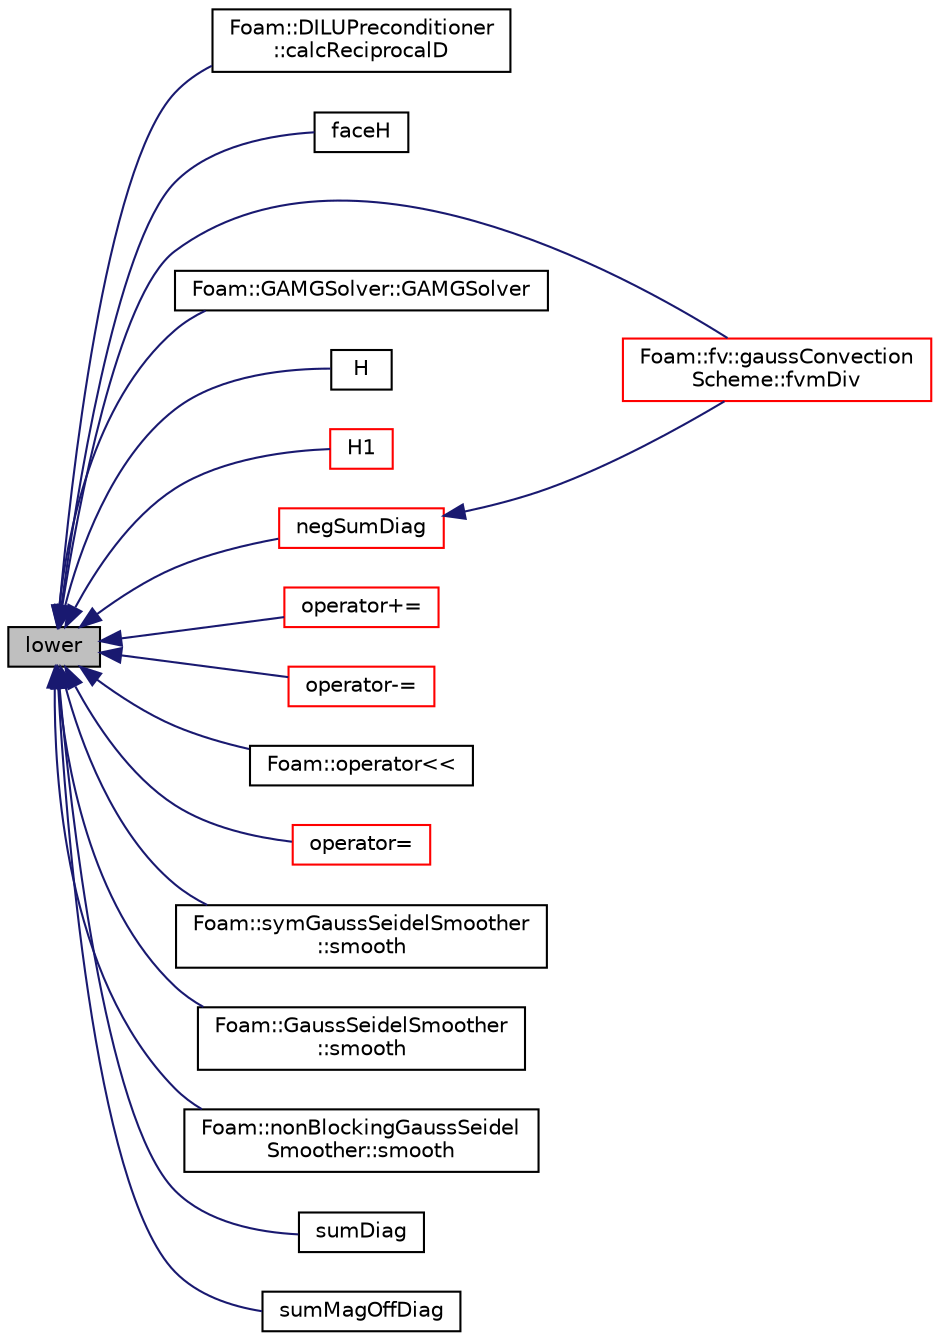digraph "lower"
{
  bgcolor="transparent";
  edge [fontname="Helvetica",fontsize="10",labelfontname="Helvetica",labelfontsize="10"];
  node [fontname="Helvetica",fontsize="10",shape=record];
  rankdir="LR";
  Node1 [label="lower",height=0.2,width=0.4,color="black", fillcolor="grey75", style="filled", fontcolor="black"];
  Node1 -> Node2 [dir="back",color="midnightblue",fontsize="10",style="solid",fontname="Helvetica"];
  Node2 [label="Foam::DILUPreconditioner\l::calcReciprocalD",height=0.2,width=0.4,color="black",URL="$a00524.html#a0e2f579bbf250828b4e3f250dbadf455",tooltip="Calculate the reciprocal of the preconditioned diagonal. "];
  Node1 -> Node3 [dir="back",color="midnightblue",fontsize="10",style="solid",fontname="Helvetica"];
  Node3 [label="faceH",height=0.2,width=0.4,color="black",URL="$a01274.html#a39414b1d185b031f8339721603caea19"];
  Node1 -> Node4 [dir="back",color="midnightblue",fontsize="10",style="solid",fontname="Helvetica"];
  Node4 [label="Foam::fv::gaussConvection\lScheme::fvmDiv",height=0.2,width=0.4,color="red",URL="$a00895.html#ae806c1ba4e4764f7f5b7f5beb710b6f8"];
  Node1 -> Node5 [dir="back",color="midnightblue",fontsize="10",style="solid",fontname="Helvetica"];
  Node5 [label="Foam::GAMGSolver::GAMGSolver",height=0.2,width=0.4,color="black",URL="$a00893.html#aa0bdfcc22c05f62778e77b175b6fdd66",tooltip="Construct from lduMatrix and solver controls. "];
  Node1 -> Node6 [dir="back",color="midnightblue",fontsize="10",style="solid",fontname="Helvetica"];
  Node6 [label="H",height=0.2,width=0.4,color="black",URL="$a01274.html#a696121529e9157344b406f77234f75eb"];
  Node1 -> Node7 [dir="back",color="midnightblue",fontsize="10",style="solid",fontname="Helvetica"];
  Node7 [label="H1",height=0.2,width=0.4,color="red",URL="$a01274.html#a699ea4dd1f400188713b5b01c9214ada"];
  Node1 -> Node8 [dir="back",color="midnightblue",fontsize="10",style="solid",fontname="Helvetica"];
  Node8 [label="negSumDiag",height=0.2,width=0.4,color="red",URL="$a01274.html#a7ad351a572b04686613ec1f9650ad95c"];
  Node8 -> Node4 [dir="back",color="midnightblue",fontsize="10",style="solid",fontname="Helvetica"];
  Node1 -> Node9 [dir="back",color="midnightblue",fontsize="10",style="solid",fontname="Helvetica"];
  Node9 [label="operator+=",height=0.2,width=0.4,color="red",URL="$a01274.html#aba4577bbc1ccadb63a82720d75378b4a"];
  Node1 -> Node10 [dir="back",color="midnightblue",fontsize="10",style="solid",fontname="Helvetica"];
  Node10 [label="operator-=",height=0.2,width=0.4,color="red",URL="$a01274.html#ad74d793450215c8520bbee8e3084139d"];
  Node1 -> Node11 [dir="back",color="midnightblue",fontsize="10",style="solid",fontname="Helvetica"];
  Node11 [label="Foam::operator\<\<",height=0.2,width=0.4,color="black",URL="$a10675.html#afe9574a3d35090f9665105ec551d0679"];
  Node1 -> Node12 [dir="back",color="midnightblue",fontsize="10",style="solid",fontname="Helvetica"];
  Node12 [label="operator=",height=0.2,width=0.4,color="red",URL="$a01274.html#a0ce71b9a590f3426bdfe3401df8df1fb"];
  Node1 -> Node13 [dir="back",color="midnightblue",fontsize="10",style="solid",fontname="Helvetica"];
  Node13 [label="Foam::symGaussSeidelSmoother\l::smooth",height=0.2,width=0.4,color="black",URL="$a02510.html#a8622cba882900a35ce041c544a6134c0",tooltip="Smooth for the given number of sweeps. "];
  Node1 -> Node14 [dir="back",color="midnightblue",fontsize="10",style="solid",fontname="Helvetica"];
  Node14 [label="Foam::GaussSeidelSmoother\l::smooth",height=0.2,width=0.4,color="black",URL="$a00899.html#a8622cba882900a35ce041c544a6134c0",tooltip="Smooth for the given number of sweeps. "];
  Node1 -> Node15 [dir="back",color="midnightblue",fontsize="10",style="solid",fontname="Helvetica"];
  Node15 [label="Foam::nonBlockingGaussSeidel\lSmoother::smooth",height=0.2,width=0.4,color="black",URL="$a01604.html#a84def9b216d3c88d8c9d2e410aa7ff04",tooltip="Smooth for the given number of sweeps. "];
  Node1 -> Node16 [dir="back",color="midnightblue",fontsize="10",style="solid",fontname="Helvetica"];
  Node16 [label="sumDiag",height=0.2,width=0.4,color="black",URL="$a01274.html#a2034fb6b7d0fc02febd7b511e063d285"];
  Node1 -> Node17 [dir="back",color="midnightblue",fontsize="10",style="solid",fontname="Helvetica"];
  Node17 [label="sumMagOffDiag",height=0.2,width=0.4,color="black",URL="$a01274.html#a62a86bfafd5badb37559024031dfed19"];
}
